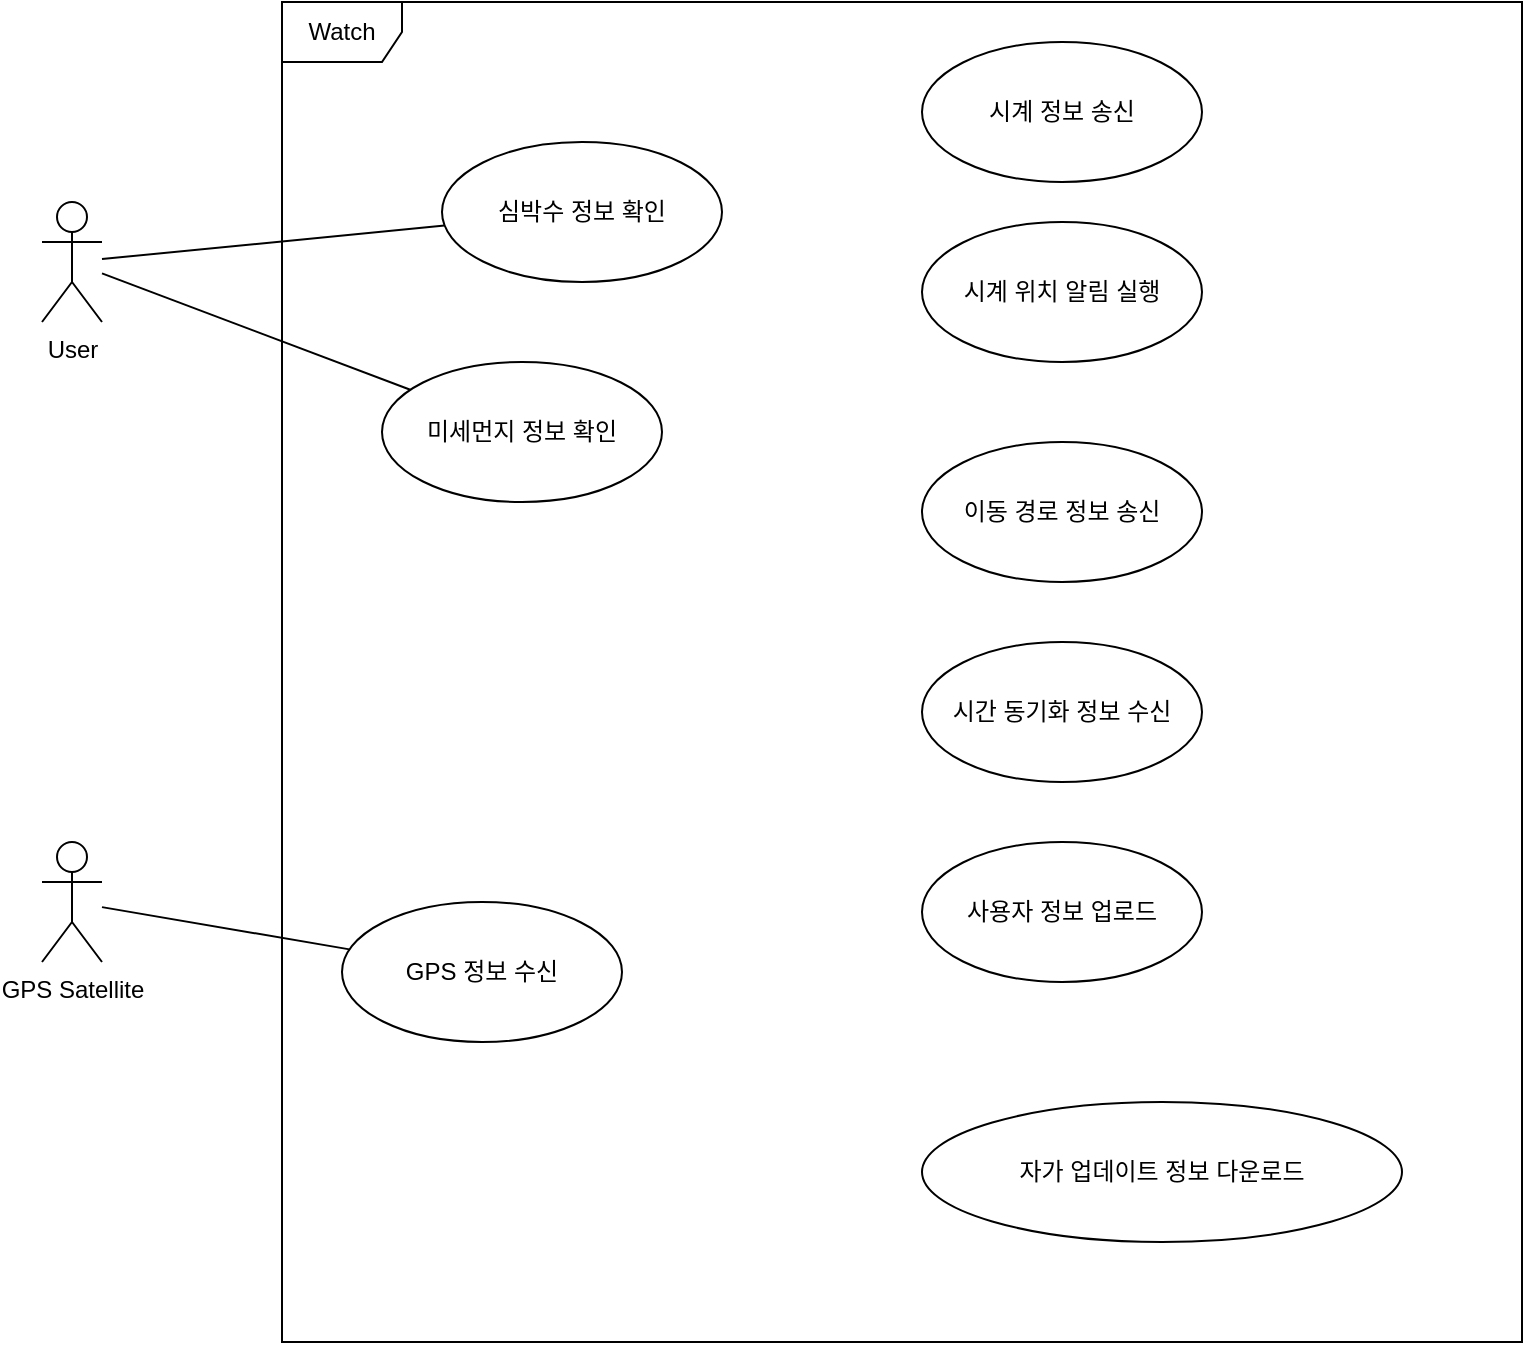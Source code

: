 <mxfile version="24.3.1" type="github">
  <diagram name="페이지-1" id="US2W9MCRXGlD_yNA-cyF">
    <mxGraphModel dx="1050" dy="522" grid="1" gridSize="10" guides="1" tooltips="1" connect="1" arrows="1" fold="1" page="1" pageScale="1" pageWidth="827" pageHeight="1169" math="0" shadow="0">
      <root>
        <mxCell id="0" />
        <mxCell id="1" parent="0" />
        <mxCell id="d0Bt_to2aWI6gpkpMLxI-1" value="Watch" style="shape=umlFrame;whiteSpace=wrap;html=1;pointerEvents=0;" vertex="1" parent="1">
          <mxGeometry x="260" y="50" width="620" height="670" as="geometry" />
        </mxCell>
        <mxCell id="d0Bt_to2aWI6gpkpMLxI-2" value="심박수 정보 확인" style="ellipse;whiteSpace=wrap;html=1;" vertex="1" parent="1">
          <mxGeometry x="340" y="120" width="140" height="70" as="geometry" />
        </mxCell>
        <mxCell id="d0Bt_to2aWI6gpkpMLxI-3" value="미세먼지 정보 확인" style="ellipse;whiteSpace=wrap;html=1;" vertex="1" parent="1">
          <mxGeometry x="310" y="230" width="140" height="70" as="geometry" />
        </mxCell>
        <mxCell id="d0Bt_to2aWI6gpkpMLxI-8" value="User" style="shape=umlActor;verticalLabelPosition=bottom;verticalAlign=top;html=1;" vertex="1" parent="1">
          <mxGeometry x="140" y="150" width="30" height="60" as="geometry" />
        </mxCell>
        <mxCell id="d0Bt_to2aWI6gpkpMLxI-9" value="시계 정보 송신" style="ellipse;whiteSpace=wrap;html=1;" vertex="1" parent="1">
          <mxGeometry x="580" y="70" width="140" height="70" as="geometry" />
        </mxCell>
        <mxCell id="d0Bt_to2aWI6gpkpMLxI-10" value="시계 위치 알림 실행" style="ellipse;whiteSpace=wrap;html=1;" vertex="1" parent="1">
          <mxGeometry x="580" y="160" width="140" height="70" as="geometry" />
        </mxCell>
        <mxCell id="d0Bt_to2aWI6gpkpMLxI-11" value="이동 경로 정보 송신" style="ellipse;whiteSpace=wrap;html=1;" vertex="1" parent="1">
          <mxGeometry x="580" y="270" width="140" height="70" as="geometry" />
        </mxCell>
        <mxCell id="d0Bt_to2aWI6gpkpMLxI-12" value="시간 동기화 정보 수신" style="ellipse;whiteSpace=wrap;html=1;" vertex="1" parent="1">
          <mxGeometry x="580" y="370" width="140" height="70" as="geometry" />
        </mxCell>
        <mxCell id="d0Bt_to2aWI6gpkpMLxI-13" value="사용자 정보 업로드" style="ellipse;whiteSpace=wrap;html=1;" vertex="1" parent="1">
          <mxGeometry x="580" y="470" width="140" height="70" as="geometry" />
        </mxCell>
        <mxCell id="d0Bt_to2aWI6gpkpMLxI-14" value="자가 업데이트 정보 다운로드" style="ellipse;whiteSpace=wrap;html=1;" vertex="1" parent="1">
          <mxGeometry x="580" y="600" width="240" height="70" as="geometry" />
        </mxCell>
        <mxCell id="d0Bt_to2aWI6gpkpMLxI-15" value="GPS 정보 수신" style="ellipse;whiteSpace=wrap;html=1;" vertex="1" parent="1">
          <mxGeometry x="290" y="500" width="140" height="70" as="geometry" />
        </mxCell>
        <mxCell id="d0Bt_to2aWI6gpkpMLxI-16" value="GPS Satellite" style="shape=umlActor;verticalLabelPosition=bottom;verticalAlign=top;html=1;" vertex="1" parent="1">
          <mxGeometry x="140" y="470" width="30" height="60" as="geometry" />
        </mxCell>
        <mxCell id="d0Bt_to2aWI6gpkpMLxI-21" value="" style="endArrow=none;html=1;rounded=0;" edge="1" parent="1" source="d0Bt_to2aWI6gpkpMLxI-8" target="d0Bt_to2aWI6gpkpMLxI-3">
          <mxGeometry width="50" height="50" relative="1" as="geometry">
            <mxPoint x="155" y="280" as="sourcePoint" />
            <mxPoint x="440" y="280" as="targetPoint" />
          </mxGeometry>
        </mxCell>
        <mxCell id="d0Bt_to2aWI6gpkpMLxI-22" value="" style="endArrow=none;html=1;rounded=0;" edge="1" parent="1" source="d0Bt_to2aWI6gpkpMLxI-8" target="d0Bt_to2aWI6gpkpMLxI-2">
          <mxGeometry width="50" height="50" relative="1" as="geometry">
            <mxPoint x="173" y="226" as="sourcePoint" />
            <mxPoint x="326" y="261" as="targetPoint" />
          </mxGeometry>
        </mxCell>
        <mxCell id="d0Bt_to2aWI6gpkpMLxI-27" value="" style="endArrow=none;html=1;rounded=0;" edge="1" parent="1" source="d0Bt_to2aWI6gpkpMLxI-16" target="d0Bt_to2aWI6gpkpMLxI-15">
          <mxGeometry width="50" height="50" relative="1" as="geometry">
            <mxPoint x="390" y="430" as="sourcePoint" />
            <mxPoint x="440" y="380" as="targetPoint" />
          </mxGeometry>
        </mxCell>
      </root>
    </mxGraphModel>
  </diagram>
</mxfile>
